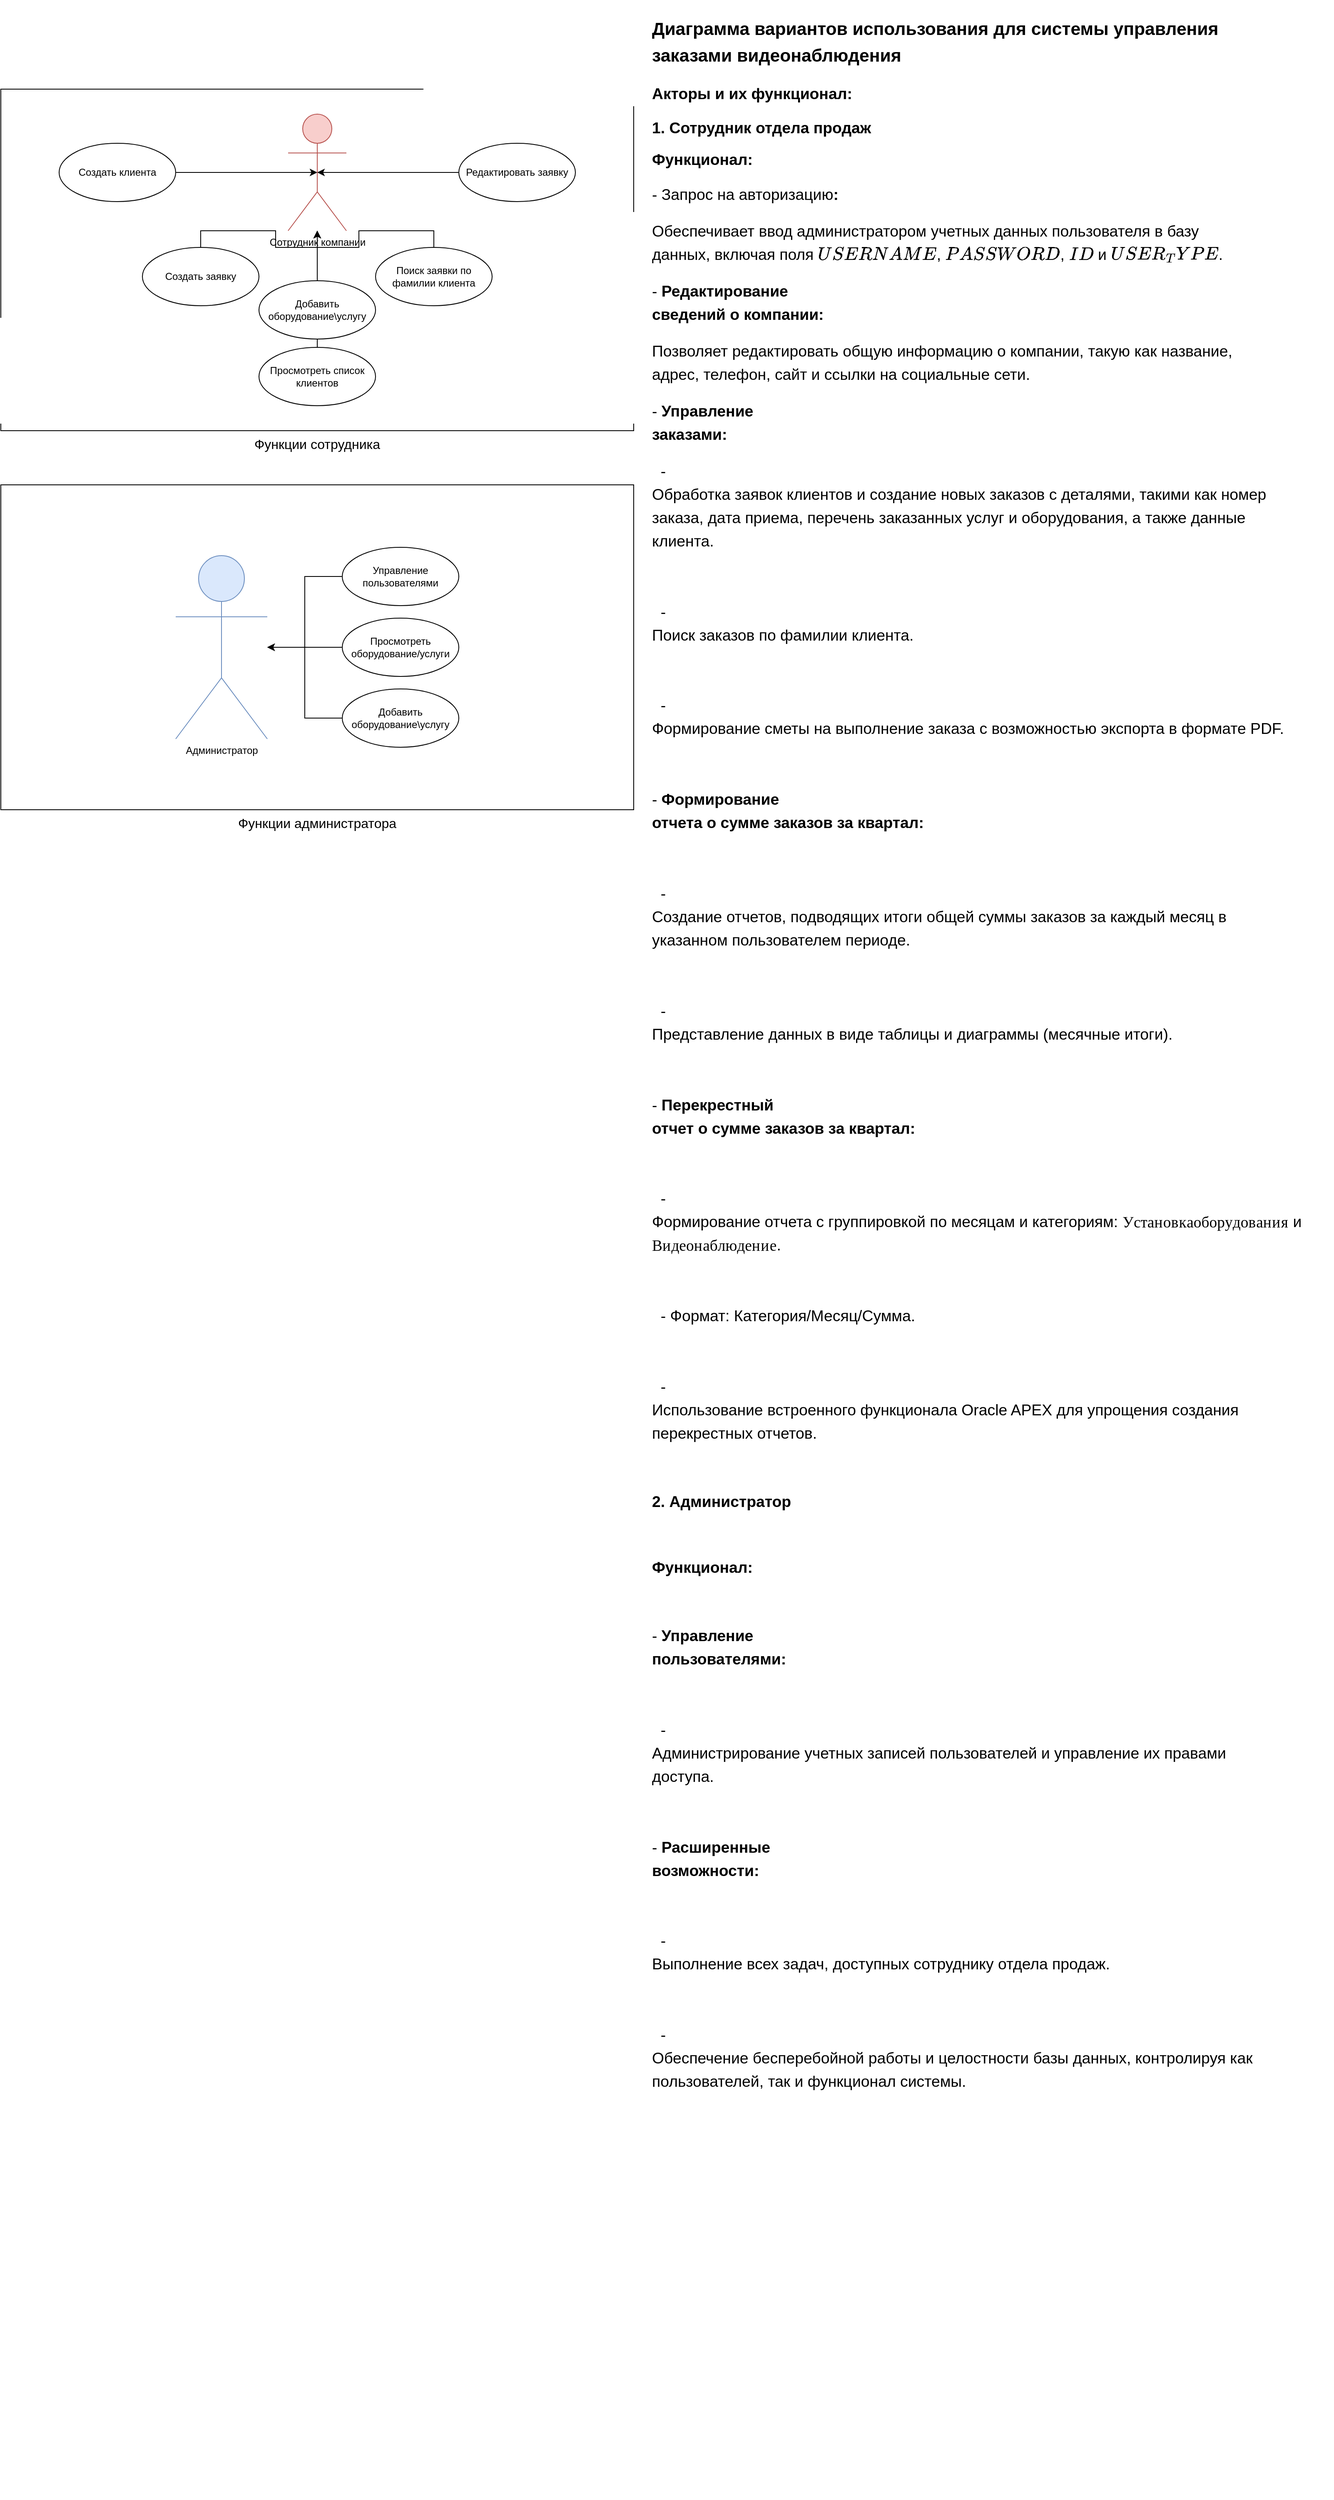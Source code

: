 <mxfile version="25.0.1">
  <diagram name="Страница — 1" id="PVugiQpbwFdGh3HvbZJp">
    <mxGraphModel dx="881" dy="1618" grid="1" gridSize="10" guides="1" tooltips="1" connect="1" arrows="1" fold="1" page="1" pageScale="1" pageWidth="827" pageHeight="1169" math="0" shadow="0">
      <root>
        <mxCell id="0" />
        <mxCell id="1" parent="0" />
        <mxCell id="kyWfykQ2zABLwTMB3iNx-63" value="&lt;span style=&quot;font-size: 16px;&quot;&gt;Функции администратора&lt;/span&gt;" style="html=1;whiteSpace=wrap;labelPosition=center;verticalLabelPosition=bottom;align=center;verticalAlign=top;" parent="1" vertex="1">
          <mxGeometry x="100" y="505" width="760" height="390" as="geometry" />
        </mxCell>
        <mxCell id="kyWfykQ2zABLwTMB3iNx-62" value="Функции сотрудника" style="html=1;whiteSpace=wrap;labelPosition=center;verticalLabelPosition=bottom;align=center;verticalAlign=top;fontSize=16;" parent="1" vertex="1">
          <mxGeometry x="100" y="30" width="760" height="410" as="geometry" />
        </mxCell>
        <mxCell id="kyWfykQ2zABLwTMB3iNx-1" value="Сотрудник компании" style="shape=umlActor;verticalLabelPosition=bottom;verticalAlign=top;html=1;outlineConnect=0;fillColor=#f8cecc;strokeColor=#b85450;" parent="1" vertex="1">
          <mxGeometry x="445" y="60" width="70" height="140" as="geometry" />
        </mxCell>
        <mxCell id="kyWfykQ2zABLwTMB3iNx-2" value="Администратор" style="shape=umlActor;verticalLabelPosition=bottom;verticalAlign=top;html=1;outlineConnect=0;fillColor=#dae8fc;strokeColor=#6c8ebf;" parent="1" vertex="1">
          <mxGeometry x="310" y="590" width="110" height="220" as="geometry" />
        </mxCell>
        <mxCell id="kyWfykQ2zABLwTMB3iNx-45" style="edgeStyle=orthogonalEdgeStyle;rounded=0;orthogonalLoop=1;jettySize=auto;html=1;exitX=0.5;exitY=0;exitDx=0;exitDy=0;" parent="1" source="kyWfykQ2zABLwTMB3iNx-5" target="kyWfykQ2zABLwTMB3iNx-1" edge="1">
          <mxGeometry relative="1" as="geometry" />
        </mxCell>
        <mxCell id="kyWfykQ2zABLwTMB3iNx-6" value="Создать клиента" style="ellipse;whiteSpace=wrap;html=1;" parent="1" vertex="1">
          <mxGeometry x="170" y="95" width="140" height="70" as="geometry" />
        </mxCell>
        <mxCell id="kyWfykQ2zABLwTMB3iNx-52" style="edgeStyle=orthogonalEdgeStyle;rounded=0;orthogonalLoop=1;jettySize=auto;html=1;exitX=0.5;exitY=0;exitDx=0;exitDy=0;" parent="1" source="kyWfykQ2zABLwTMB3iNx-7" target="kyWfykQ2zABLwTMB3iNx-1" edge="1">
          <mxGeometry relative="1" as="geometry" />
        </mxCell>
        <mxCell id="kyWfykQ2zABLwTMB3iNx-7" value="Просмотреть список клиентов" style="ellipse;whiteSpace=wrap;html=1;" parent="1" vertex="1">
          <mxGeometry x="410" y="340" width="140" height="70" as="geometry" />
        </mxCell>
        <mxCell id="kyWfykQ2zABLwTMB3iNx-65" style="edgeStyle=orthogonalEdgeStyle;rounded=0;orthogonalLoop=1;jettySize=auto;html=1;exitX=0;exitY=0.5;exitDx=0;exitDy=0;entryX=0.5;entryY=0.5;entryDx=0;entryDy=0;entryPerimeter=0;" parent="1" source="kyWfykQ2zABLwTMB3iNx-8" target="kyWfykQ2zABLwTMB3iNx-1" edge="1">
          <mxGeometry relative="1" as="geometry" />
        </mxCell>
        <mxCell id="kyWfykQ2zABLwTMB3iNx-8" value="Редактировать заявку" style="ellipse;whiteSpace=wrap;html=1;" parent="1" vertex="1">
          <mxGeometry x="650" y="95" width="140" height="70" as="geometry" />
        </mxCell>
        <mxCell id="kyWfykQ2zABLwTMB3iNx-51" style="edgeStyle=orthogonalEdgeStyle;rounded=0;orthogonalLoop=1;jettySize=auto;html=1;exitX=0.5;exitY=0;exitDx=0;exitDy=0;" parent="1" source="kyWfykQ2zABLwTMB3iNx-5" target="kyWfykQ2zABLwTMB3iNx-1" edge="1">
          <mxGeometry relative="1" as="geometry" />
        </mxCell>
        <mxCell id="kyWfykQ2zABLwTMB3iNx-55" style="edgeStyle=orthogonalEdgeStyle;rounded=0;orthogonalLoop=1;jettySize=auto;html=1;exitX=0.5;exitY=0;exitDx=0;exitDy=0;" parent="1" source="kyWfykQ2zABLwTMB3iNx-9" target="kyWfykQ2zABLwTMB3iNx-1" edge="1">
          <mxGeometry relative="1" as="geometry" />
        </mxCell>
        <mxCell id="kyWfykQ2zABLwTMB3iNx-53" style="edgeStyle=orthogonalEdgeStyle;rounded=0;orthogonalLoop=1;jettySize=auto;html=1;exitX=0.5;exitY=0;exitDx=0;exitDy=0;" parent="1" source="kyWfykQ2zABLwTMB3iNx-9" target="kyWfykQ2zABLwTMB3iNx-1" edge="1">
          <mxGeometry relative="1" as="geometry" />
        </mxCell>
        <mxCell id="kyWfykQ2zABLwTMB3iNx-57" style="edgeStyle=orthogonalEdgeStyle;rounded=0;orthogonalLoop=1;jettySize=auto;html=1;exitX=0.5;exitY=0;exitDx=0;exitDy=0;" parent="1" source="kyWfykQ2zABLwTMB3iNx-10" target="kyWfykQ2zABLwTMB3iNx-1" edge="1">
          <mxGeometry relative="1" as="geometry" />
        </mxCell>
        <mxCell id="kyWfykQ2zABLwTMB3iNx-10" value="Поиск заявки по фамилии клиента" style="ellipse;whiteSpace=wrap;html=1;" parent="1" vertex="1">
          <mxGeometry x="550" y="220" width="140" height="70" as="geometry" />
        </mxCell>
        <mxCell id="kyWfykQ2zABLwTMB3iNx-58" style="edgeStyle=orthogonalEdgeStyle;rounded=0;orthogonalLoop=1;jettySize=auto;html=1;exitX=0;exitY=0.5;exitDx=0;exitDy=0;" parent="1" source="kyWfykQ2zABLwTMB3iNx-13" target="kyWfykQ2zABLwTMB3iNx-2" edge="1">
          <mxGeometry relative="1" as="geometry" />
        </mxCell>
        <mxCell id="kyWfykQ2zABLwTMB3iNx-13" value="Просмотреть оборудование/услуги" style="ellipse;whiteSpace=wrap;html=1;" parent="1" vertex="1">
          <mxGeometry x="510" y="665" width="140" height="70" as="geometry" />
        </mxCell>
        <mxCell id="kyWfykQ2zABLwTMB3iNx-59" value="" style="edgeStyle=orthogonalEdgeStyle;rounded=0;orthogonalLoop=1;jettySize=auto;html=1;" parent="1" source="kyWfykQ2zABLwTMB3iNx-14" target="kyWfykQ2zABLwTMB3iNx-2" edge="1">
          <mxGeometry relative="1" as="geometry" />
        </mxCell>
        <mxCell id="kyWfykQ2zABLwTMB3iNx-14" value="Добавить оборудование\услугу" style="ellipse;whiteSpace=wrap;html=1;" parent="1" vertex="1">
          <mxGeometry x="510" y="750" width="140" height="70" as="geometry" />
        </mxCell>
        <mxCell id="kyWfykQ2zABLwTMB3iNx-61" style="edgeStyle=orthogonalEdgeStyle;rounded=0;orthogonalLoop=1;jettySize=auto;html=1;exitX=0;exitY=0.5;exitDx=0;exitDy=0;" parent="1" source="kyWfykQ2zABLwTMB3iNx-15" target="kyWfykQ2zABLwTMB3iNx-2" edge="1">
          <mxGeometry relative="1" as="geometry">
            <Array as="points">
              <mxPoint x="465" y="615" />
              <mxPoint x="465" y="700" />
            </Array>
          </mxGeometry>
        </mxCell>
        <mxCell id="kyWfykQ2zABLwTMB3iNx-15" value="Управление пользователями" style="ellipse;whiteSpace=wrap;html=1;" parent="1" vertex="1">
          <mxGeometry x="510" y="580" width="140" height="70" as="geometry" />
        </mxCell>
        <mxCell id="kyWfykQ2zABLwTMB3iNx-5" value="Создать заявку" style="ellipse;whiteSpace=wrap;html=1;" parent="1" vertex="1">
          <mxGeometry x="270" y="220" width="140" height="70" as="geometry" />
        </mxCell>
        <mxCell id="kyWfykQ2zABLwTMB3iNx-9" value="Добавить оборудование\услугу" style="ellipse;whiteSpace=wrap;html=1;" parent="1" vertex="1">
          <mxGeometry x="410" y="260" width="140" height="70" as="geometry" />
        </mxCell>
        <mxCell id="kyWfykQ2zABLwTMB3iNx-64" style="edgeStyle=orthogonalEdgeStyle;rounded=0;orthogonalLoop=1;jettySize=auto;html=1;exitX=1;exitY=0.5;exitDx=0;exitDy=0;entryX=0.5;entryY=0.5;entryDx=0;entryDy=0;entryPerimeter=0;" parent="1" source="kyWfykQ2zABLwTMB3iNx-6" target="kyWfykQ2zABLwTMB3iNx-1" edge="1">
          <mxGeometry relative="1" as="geometry" />
        </mxCell>
        <mxCell id="6UCJ180wbrHKzX48nUY--2" value="&lt;p class=&quot;MsoNormal&quot; style=&quot;margin-bottom:12.0pt;text-indent:0cm&quot;&gt;&lt;b style=&quot;mso-bidi-font-weight:normal&quot;&gt;&lt;span style=&quot;font-size:16.0pt;mso-bidi-font-size:&lt;br/&gt;14.0pt;line-height:150%;mso-fareast-font-family:&amp;quot;Times New Roman&amp;quot;;color:black;&lt;br/&gt;mso-fareast-language:RU&quot;&gt;Диаграмма вариантов использования для системы управления&lt;br&gt;заказами видеонаблюдения&lt;/span&gt;&lt;/b&gt;&lt;/p&gt;&lt;p class=&quot;MsoNormal&quot; style=&quot;margin-bottom:12.0pt;text-indent:0cm&quot;&gt;&lt;b style=&quot;mso-bidi-font-weight:normal&quot;&gt;&lt;span style=&quot;font-size:14.0pt;line-height:&lt;br/&gt;150%;mso-fareast-font-family:&amp;quot;Times New Roman&amp;quot;;color:black;mso-fareast-language:&lt;br/&gt;RU&quot;&gt;Акторы и их функционал&lt;/span&gt;&lt;/b&gt;&lt;b style=&quot;mso-bidi-font-weight:normal&quot;&gt;&lt;span style=&quot;font-size:14.0pt;line-height:150%;color:black;mso-fareast-language:JA&quot;&gt;:&lt;/span&gt;&lt;/b&gt;&lt;/p&gt;&lt;p class=&quot;MsoNormal&quot; style=&quot;margin-bottom:12.0pt;text-indent:0cm&quot;&gt;&lt;b style=&quot;mso-bidi-font-weight:normal&quot;&gt;&lt;span style=&quot;font-size:14.0pt;line-height:&lt;br/&gt;150%;mso-fareast-font-family:&amp;quot;Times New Roman&amp;quot;;color:black;mso-fareast-language:&lt;br/&gt;RU&quot;&gt;1. Сотрудник отдела продаж&lt;/span&gt;&lt;/b&gt;&lt;/p&gt;&lt;p class=&quot;MsoNormal&quot; style=&quot;margin-bottom:12.0pt;text-indent:0cm&quot;&gt;&lt;b style=&quot;mso-bidi-font-weight:normal&quot;&gt;&lt;span style=&quot;font-size:14.0pt;line-height:&lt;br/&gt;150%;mso-fareast-font-family:&amp;quot;Times New Roman&amp;quot;;color:black;mso-fareast-language:&lt;br/&gt;RU&quot;&gt;Функционал:&lt;/span&gt;&lt;/b&gt;&lt;/p&gt;&lt;p class=&quot;MsoNormal&quot; style=&quot;margin-bottom:12.0pt;text-indent:0cm&quot;&gt;&lt;span style=&quot;font-size:14.0pt;line-height:150%;mso-fareast-font-family:&amp;quot;Times New Roman&amp;quot;;&lt;br/&gt;color:black;mso-fareast-language:RU&quot;&gt;- Запрос на авторизацию&lt;b style=&quot;mso-bidi-font-weight:normal&quot;&gt;:&lt;/b&gt;&lt;/span&gt;&lt;/p&gt;&lt;p class=&quot;MsoNormal&quot; style=&quot;margin-bottom:12.0pt;text-indent:0cm&quot;&gt;&lt;span style=&quot;font-size:14.0pt;line-height:150%;mso-fareast-font-family:&amp;quot;Times New Roman&amp;quot;;&lt;br/&gt;color:black;mso-fareast-language:RU&quot;&gt;Обеспечивает ввод администратором учетных данных пользователя в базу&lt;br&gt;данных, включая поля `USERNAME`, `PASSWORD`, `ID` и `USER_TYPE`.&lt;/span&gt;&lt;/p&gt;&lt;p class=&quot;MsoNormal&quot; style=&quot;margin-bottom:12.0pt;text-indent:0cm&quot;&gt;&lt;span style=&quot;font-size:14.0pt;line-height:150%;mso-fareast-font-family:&amp;quot;Times New Roman&amp;quot;;&lt;br/&gt;color:black;mso-fareast-language:RU&quot;&gt;- &lt;b style=&quot;mso-bidi-font-weight:normal&quot;&gt;Редактирование&lt;br&gt;сведений о компании:&lt;/b&gt;&lt;/span&gt;&lt;/p&gt;&lt;p class=&quot;MsoNormal&quot; style=&quot;margin-bottom:12.0pt;text-indent:0cm&quot;&gt;&lt;span style=&quot;font-size:14.0pt;line-height:150%;mso-fareast-font-family:&amp;quot;Times New Roman&amp;quot;;&lt;br/&gt;color:black;mso-fareast-language:RU&quot;&gt;Позволяет редактировать общую информацию о компании, такую как название,&lt;br&gt;адрес, телефон, сайт и ссылки на социальные сети.&lt;/span&gt;&lt;/p&gt;&lt;p class=&quot;MsoNormal&quot; style=&quot;margin-bottom:12.0pt;text-indent:0cm&quot;&gt;&lt;span style=&quot;font-size:14.0pt;line-height:150%;mso-fareast-font-family:&amp;quot;Times New Roman&amp;quot;;&lt;br/&gt;color:black;mso-fareast-language:RU&quot;&gt;- &lt;b style=&quot;mso-bidi-font-weight:normal&quot;&gt;Управление&lt;br&gt;заказами:&lt;/b&gt;&lt;/span&gt;&lt;/p&gt;&lt;p class=&quot;MsoNormal&quot; style=&quot;margin-bottom:12.0pt;text-indent:0cm&quot;&gt;&lt;span style=&quot;font-size:14.0pt;line-height:150%;mso-fareast-font-family:&amp;quot;Times New Roman&amp;quot;;&lt;br/&gt;color:black;mso-fareast-language:RU&quot;&gt;&lt;span style=&quot;mso-spacerun:yes&quot;&gt;&amp;nbsp; &lt;/span&gt;-&lt;br&gt;Обработка заявок клиентов и создание новых заказов с деталями, такими как номер&lt;br&gt;заказа, дата приема, перечень заказанных услуг и оборудования, а также данные&lt;br&gt;клиента.&lt;/span&gt;&lt;/p&gt;&lt;br&gt;&lt;br&gt;&lt;p class=&quot;MsoNormal&quot; style=&quot;margin-bottom:12.0pt;text-indent:0cm&quot;&gt;&lt;span style=&quot;font-size:14.0pt;line-height:150%;mso-fareast-font-family:&amp;quot;Times New Roman&amp;quot;;&lt;br/&gt;color:black;mso-fareast-language:RU&quot;&gt;&lt;span style=&quot;mso-spacerun:yes&quot;&gt;&amp;nbsp; &lt;/span&gt;-&lt;br&gt;Поиск заказов по фамилии клиента.&lt;/span&gt;&lt;/p&gt;&lt;br&gt;&lt;br&gt;&lt;p class=&quot;MsoNormal&quot; style=&quot;margin-bottom:12.0pt;text-indent:0cm&quot;&gt;&lt;span style=&quot;font-size:14.0pt;line-height:150%;mso-fareast-font-family:&amp;quot;Times New Roman&amp;quot;;&lt;br/&gt;color:black;mso-fareast-language:RU&quot;&gt;&lt;span style=&quot;mso-spacerun:yes&quot;&gt;&amp;nbsp; &lt;/span&gt;-&lt;br&gt;Формирование сметы на выполнение заказа с возможностью экспорта в формате PDF.&lt;/span&gt;&lt;/p&gt;&lt;br&gt;&lt;br&gt;&lt;p class=&quot;MsoNormal&quot; style=&quot;margin-bottom:12.0pt;text-indent:0cm&quot;&gt;&lt;span style=&quot;font-size:14.0pt;line-height:150%;mso-fareast-font-family:&amp;quot;Times New Roman&amp;quot;;&lt;br/&gt;color:black;mso-fareast-language:RU&quot;&gt;- &lt;b style=&quot;mso-bidi-font-weight:normal&quot;&gt;Формирование&lt;br&gt;отчета о сумме заказов за квартал:&lt;/b&gt;&lt;/span&gt;&lt;/p&gt;&lt;br&gt;&lt;br&gt;&lt;p class=&quot;MsoNormal&quot; style=&quot;margin-bottom:12.0pt;text-indent:0cm&quot;&gt;&lt;span style=&quot;font-size:14.0pt;line-height:150%;mso-fareast-font-family:&amp;quot;Times New Roman&amp;quot;;&lt;br/&gt;color:black;mso-fareast-language:RU&quot;&gt;&lt;span style=&quot;mso-spacerun:yes&quot;&gt;&amp;nbsp; &lt;/span&gt;-&lt;br&gt;Создание отчетов, подводящих итоги общей суммы заказов за каждый месяц в&lt;br&gt;указанном пользователем периоде.&lt;/span&gt;&lt;/p&gt;&lt;br&gt;&lt;br&gt;&lt;p class=&quot;MsoNormal&quot; style=&quot;margin-bottom:12.0pt;text-indent:0cm&quot;&gt;&lt;span style=&quot;font-size:14.0pt;line-height:150%;mso-fareast-font-family:&amp;quot;Times New Roman&amp;quot;;&lt;br/&gt;color:black;mso-fareast-language:RU&quot;&gt;&lt;span style=&quot;mso-spacerun:yes&quot;&gt;&amp;nbsp; &lt;/span&gt;-&lt;br&gt;Представление данных в виде таблицы и диаграммы (месячные итоги).&lt;/span&gt;&lt;/p&gt;&lt;br&gt;&lt;br&gt;&lt;p class=&quot;MsoNormal&quot; style=&quot;margin-bottom:12.0pt;text-indent:0cm&quot;&gt;&lt;span style=&quot;font-size:14.0pt;line-height:150%;mso-fareast-font-family:&amp;quot;Times New Roman&amp;quot;;&lt;br/&gt;color:black;mso-fareast-language:RU&quot;&gt;- &lt;b style=&quot;mso-bidi-font-weight:normal&quot;&gt;Перекрестный&lt;br&gt;отчет о сумме заказов за квартал:&lt;/b&gt;&lt;/span&gt;&lt;/p&gt;&lt;br&gt;&lt;br&gt;&lt;p class=&quot;MsoNormal&quot; style=&quot;margin-bottom:12.0pt;text-indent:0cm&quot;&gt;&lt;span style=&quot;font-size:14.0pt;line-height:150%;mso-fareast-font-family:&amp;quot;Times New Roman&amp;quot;;&lt;br/&gt;color:black;mso-fareast-language:RU&quot;&gt;&lt;span style=&quot;mso-spacerun:yes&quot;&gt;&amp;nbsp; &lt;/span&gt;-&lt;br&gt;Формирование отчета с группировкой по месяцам и категориям: `Установка&lt;br&gt;оборудования` и `Видеонаблюдение`.&lt;/span&gt;&lt;/p&gt;&lt;br&gt;&lt;br&gt;&lt;p class=&quot;MsoNormal&quot; style=&quot;margin-bottom:12.0pt;text-indent:0cm&quot;&gt;&lt;span style=&quot;font-size:14.0pt;line-height:150%;mso-fareast-font-family:&amp;quot;Times New Roman&amp;quot;;&lt;br/&gt;color:black;mso-fareast-language:RU&quot;&gt;&lt;span style=&quot;mso-spacerun:yes&quot;&gt;&amp;nbsp;&lt;/span&gt;&lt;span style=&quot;mso-spacerun:yes&quot;&gt;&amp;nbsp;&lt;/span&gt;- Формат: Категория/Месяц/Сумма.&lt;/span&gt;&lt;/p&gt;&lt;br&gt;&lt;br&gt;&lt;p class=&quot;MsoNormal&quot; style=&quot;margin-bottom:12.0pt;text-indent:0cm&quot;&gt;&lt;span style=&quot;font-size:14.0pt;line-height:150%;mso-fareast-font-family:&amp;quot;Times New Roman&amp;quot;;&lt;br/&gt;color:black;mso-fareast-language:RU&quot;&gt;&lt;span style=&quot;mso-spacerun:yes&quot;&gt;&amp;nbsp; &lt;/span&gt;-&lt;br&gt;Использование встроенного функционала Oracle APEX для упрощения создания&lt;br&gt;перекрестных отчетов.&lt;/span&gt;&lt;/p&gt;&lt;br&gt;&lt;br&gt;&lt;p class=&quot;MsoNormal&quot; style=&quot;margin-bottom:12.0pt;text-indent:0cm&quot;&gt;&lt;b style=&quot;mso-bidi-font-weight:normal&quot;&gt;&lt;span style=&quot;font-size:14.0pt;line-height:&lt;br/&gt;150%;mso-fareast-font-family:&amp;quot;Times New Roman&amp;quot;;color:black;mso-fareast-language:&lt;br/&gt;RU&quot;&gt;2. Администратор&lt;/span&gt;&lt;/b&gt;&lt;/p&gt;&lt;br&gt;&lt;br&gt;&lt;p class=&quot;MsoNormal&quot; style=&quot;margin-bottom:12.0pt;text-indent:0cm&quot;&gt;&lt;b style=&quot;mso-bidi-font-weight:normal&quot;&gt;&lt;span style=&quot;font-size:14.0pt;line-height:&lt;br/&gt;150%;mso-fareast-font-family:&amp;quot;Times New Roman&amp;quot;;color:black;mso-fareast-language:&lt;br/&gt;RU&quot;&gt;Функционал:&lt;/span&gt;&lt;/b&gt;&lt;/p&gt;&lt;br&gt;&lt;br&gt;&lt;p class=&quot;MsoNormal&quot; style=&quot;margin-bottom:12.0pt;text-indent:0cm&quot;&gt;&lt;span style=&quot;font-size:14.0pt;line-height:150%;mso-fareast-font-family:&amp;quot;Times New Roman&amp;quot;;&lt;br/&gt;color:black;mso-fareast-language:RU&quot;&gt;- &lt;b style=&quot;mso-bidi-font-weight:normal&quot;&gt;Управление&lt;br&gt;пользователями:&lt;/b&gt;&lt;/span&gt;&lt;/p&gt;&lt;br&gt;&lt;br&gt;&lt;p class=&quot;MsoNormal&quot; style=&quot;margin-bottom:12.0pt;text-indent:0cm&quot;&gt;&lt;span style=&quot;font-size:14.0pt;line-height:150%;mso-fareast-font-family:&amp;quot;Times New Roman&amp;quot;;&lt;br/&gt;color:black;mso-fareast-language:RU&quot;&gt;&lt;span style=&quot;mso-spacerun:yes&quot;&gt;&amp;nbsp; &lt;/span&gt;-&lt;br&gt;Администрирование учетных записей пользователей и управление их правами&lt;br&gt;доступа.&lt;/span&gt;&lt;/p&gt;&lt;br&gt;&lt;br&gt;&lt;p class=&quot;MsoNormal&quot; style=&quot;margin-bottom:12.0pt;text-indent:0cm&quot;&gt;&lt;span style=&quot;font-size:14.0pt;line-height:150%;mso-fareast-font-family:&amp;quot;Times New Roman&amp;quot;;&lt;br/&gt;color:black;mso-fareast-language:RU&quot;&gt;- &lt;b style=&quot;mso-bidi-font-weight:normal&quot;&gt;Расширенные&lt;br&gt;возможности:&lt;/b&gt;&lt;/span&gt;&lt;/p&gt;&lt;br&gt;&lt;br&gt;&lt;p class=&quot;MsoNormal&quot; style=&quot;margin-bottom:12.0pt;text-indent:0cm&quot;&gt;&lt;span style=&quot;font-size:14.0pt;line-height:150%;mso-fareast-font-family:&amp;quot;Times New Roman&amp;quot;;&lt;br/&gt;color:black;mso-fareast-language:RU&quot;&gt;&lt;span style=&quot;mso-spacerun:yes&quot;&gt;&amp;nbsp; &lt;/span&gt;-&lt;br&gt;Выполнение всех задач, доступных сотруднику отдела продаж.&lt;/span&gt;&lt;/p&gt;&lt;br&gt;&lt;br&gt;&lt;p class=&quot;MsoNormal&quot; style=&quot;margin-bottom:12.0pt;text-indent:0cm&quot;&gt;&lt;span style=&quot;font-size:14.0pt;line-height:150%;mso-fareast-font-family:&amp;quot;Times New Roman&amp;quot;;&lt;br/&gt;color:black;mso-fareast-language:RU&quot;&gt;&lt;span style=&quot;mso-spacerun:yes&quot;&gt;&amp;nbsp; &lt;/span&gt;-&lt;br&gt;Обеспечение бесперебойной работы и целостности базы данных, контролируя как&lt;br&gt;пользователей, так и функционал системы.&lt;/span&gt;&lt;/p&gt;" style="text;whiteSpace=wrap;html=1;" vertex="1" parent="1">
          <mxGeometry x="880" y="-77" width="820" height="3000" as="geometry" />
        </mxCell>
      </root>
    </mxGraphModel>
  </diagram>
</mxfile>
